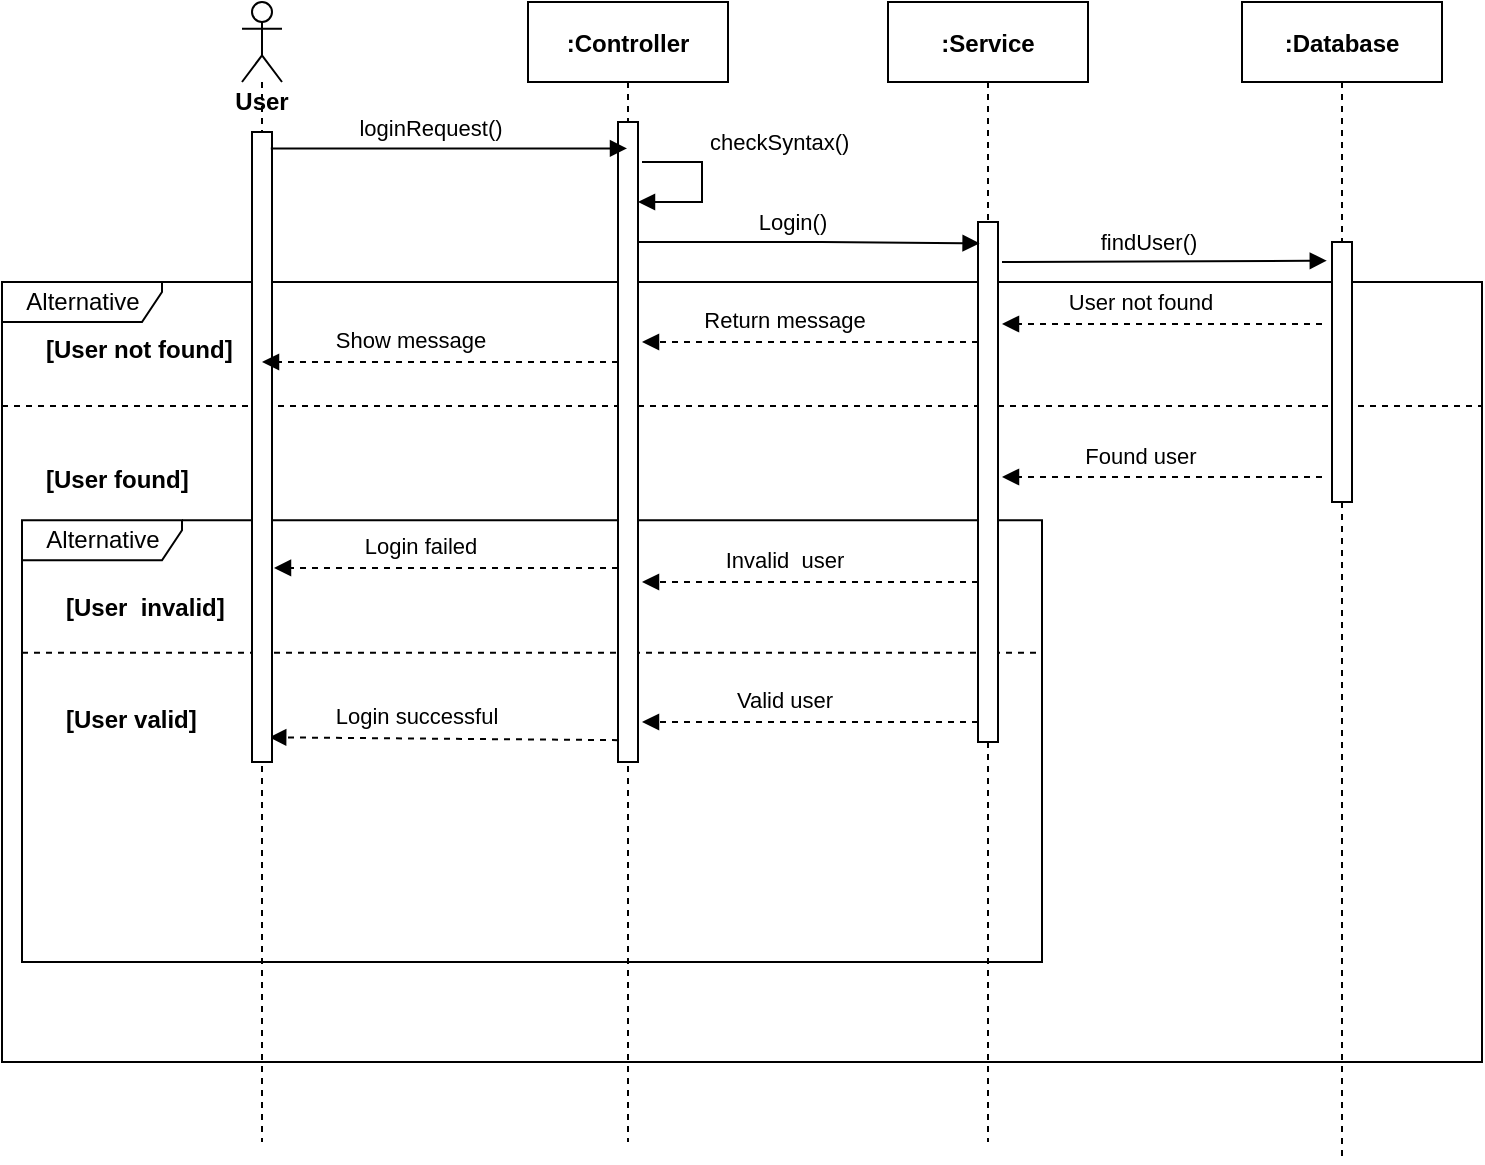 <mxfile version="15.8.3" type="github" pages="3">
  <diagram id="kgpKYQtTHZ0yAKxKKP6v" name="Sequence_Login">
    <mxGraphModel dx="1278" dy="579" grid="1" gridSize="10" guides="1" tooltips="1" connect="1" arrows="1" fold="1" page="1" pageScale="1" pageWidth="850" pageHeight="1100" math="0" shadow="0">
      <root>
        <mxCell id="0" />
        <mxCell id="1" parent="0" />
        <mxCell id="r8ai6DTndL7KyqyqihGj-12" value="Alternative" style="shape=umlFrame;tabWidth=110;tabHeight=30;tabPosition=left;html=1;boundedLbl=1;labelInHeader=1;width=80;height=20;fontStyle=0" vertex="1" parent="1">
          <mxGeometry x="30" y="180" width="740" height="390" as="geometry" />
        </mxCell>
        <mxCell id="r8ai6DTndL7KyqyqihGj-29" value="Alternative" style="shape=umlFrame;tabWidth=110;tabHeight=30;tabPosition=left;html=1;boundedLbl=1;labelInHeader=1;width=80;height=20;fontStyle=0" vertex="1" parent="r8ai6DTndL7KyqyqihGj-12">
          <mxGeometry x="10" y="119.16" width="510" height="220.84" as="geometry" />
        </mxCell>
        <mxCell id="r8ai6DTndL7KyqyqihGj-30" value="[User  invalid]" style="text;fontStyle=1" vertex="1" parent="r8ai6DTndL7KyqyqihGj-29">
          <mxGeometry width="100" height="20" relative="1" as="geometry">
            <mxPoint x="20" y="30" as="offset" />
          </mxGeometry>
        </mxCell>
        <mxCell id="r8ai6DTndL7KyqyqihGj-31" value="[User valid]" style="line;strokeWidth=1;dashed=1;labelPosition=center;verticalLabelPosition=bottom;align=left;verticalAlign=top;spacingLeft=20;spacingTop=15;fontStyle=1" vertex="1" parent="r8ai6DTndL7KyqyqihGj-29">
          <mxGeometry y="61.834" width="510.0" height="8.834" as="geometry" />
        </mxCell>
        <mxCell id="r8ai6DTndL7KyqyqihGj-39" value="" style="html=1;verticalAlign=bottom;labelBackgroundColor=none;endArrow=block;endFill=1;dashed=1;rounded=0;" edge="1" parent="r8ai6DTndL7KyqyqihGj-29">
          <mxGeometry width="160" relative="1" as="geometry">
            <mxPoint x="478" y="30.84" as="sourcePoint" />
            <mxPoint x="310" y="30.84" as="targetPoint" />
          </mxGeometry>
        </mxCell>
        <mxCell id="r8ai6DTndL7KyqyqihGj-40" value="Invalid&amp;nbsp; user" style="edgeLabel;html=1;align=center;verticalAlign=middle;resizable=0;points=[];" vertex="1" connectable="0" parent="r8ai6DTndL7KyqyqihGj-39">
          <mxGeometry x="0.369" y="-1" relative="1" as="geometry">
            <mxPoint x="18" y="-10" as="offset" />
          </mxGeometry>
        </mxCell>
        <mxCell id="r8ai6DTndL7KyqyqihGj-43" value="" style="html=1;verticalAlign=bottom;labelBackgroundColor=none;endArrow=block;endFill=1;dashed=1;rounded=0;" edge="1" parent="r8ai6DTndL7KyqyqihGj-29">
          <mxGeometry width="160" relative="1" as="geometry">
            <mxPoint x="478" y="100.84" as="sourcePoint" />
            <mxPoint x="310" y="100.84" as="targetPoint" />
          </mxGeometry>
        </mxCell>
        <mxCell id="r8ai6DTndL7KyqyqihGj-44" value="Valid user" style="edgeLabel;html=1;align=center;verticalAlign=middle;resizable=0;points=[];" vertex="1" connectable="0" parent="r8ai6DTndL7KyqyqihGj-43">
          <mxGeometry x="0.369" y="-1" relative="1" as="geometry">
            <mxPoint x="18" y="-10" as="offset" />
          </mxGeometry>
        </mxCell>
        <mxCell id="r8ai6DTndL7KyqyqihGj-45" value="" style="html=1;verticalAlign=bottom;labelBackgroundColor=none;endArrow=block;endFill=1;dashed=1;rounded=0;entryX=0.68;entryY=0.645;entryDx=0;entryDy=0;entryPerimeter=0;" edge="1" parent="r8ai6DTndL7KyqyqihGj-29" target="Y55vsEolTB_FinEHaRNf-11">
          <mxGeometry width="160" relative="1" as="geometry">
            <mxPoint x="298" y="109.92" as="sourcePoint" />
            <mxPoint x="130" y="109.92" as="targetPoint" />
          </mxGeometry>
        </mxCell>
        <mxCell id="r8ai6DTndL7KyqyqihGj-46" value="Login successful" style="edgeLabel;html=1;align=center;verticalAlign=middle;resizable=0;points=[];" vertex="1" connectable="0" parent="r8ai6DTndL7KyqyqihGj-45">
          <mxGeometry x="0.369" y="-1" relative="1" as="geometry">
            <mxPoint x="18" y="-10" as="offset" />
          </mxGeometry>
        </mxCell>
        <mxCell id="r8ai6DTndL7KyqyqihGj-13" value="[User not found]" style="text;fontStyle=1" vertex="1" parent="r8ai6DTndL7KyqyqihGj-12">
          <mxGeometry width="100" height="20" relative="1" as="geometry">
            <mxPoint x="20" y="20" as="offset" />
          </mxGeometry>
        </mxCell>
        <mxCell id="r8ai6DTndL7KyqyqihGj-14" value="[User found]" style="line;strokeWidth=1;dashed=1;labelPosition=center;verticalLabelPosition=bottom;align=left;verticalAlign=top;spacingLeft=20;spacingTop=15;fontStyle=1" vertex="1" parent="r8ai6DTndL7KyqyqihGj-12">
          <mxGeometry y="54.162" width="740.0" height="15.6" as="geometry" />
        </mxCell>
        <mxCell id="r8ai6DTndL7KyqyqihGj-25" value="" style="html=1;verticalAlign=bottom;labelBackgroundColor=none;endArrow=block;endFill=1;dashed=1;rounded=0;" edge="1" parent="r8ai6DTndL7KyqyqihGj-12">
          <mxGeometry width="160" relative="1" as="geometry">
            <mxPoint x="660" y="97.5" as="sourcePoint" />
            <mxPoint x="500" y="97.5" as="targetPoint" />
          </mxGeometry>
        </mxCell>
        <mxCell id="r8ai6DTndL7KyqyqihGj-26" value="Found user" style="edgeLabel;html=1;align=center;verticalAlign=middle;resizable=0;points=[];" vertex="1" connectable="0" parent="r8ai6DTndL7KyqyqihGj-25">
          <mxGeometry x="0.369" y="-1" relative="1" as="geometry">
            <mxPoint x="18" y="-10" as="offset" />
          </mxGeometry>
        </mxCell>
        <mxCell id="3nuBFxr9cyL0pnOWT2aG-1" value=":Controller" style="shape=umlLifeline;perimeter=lifelinePerimeter;container=1;collapsible=0;recursiveResize=0;rounded=0;shadow=0;strokeWidth=1;fontStyle=1" parent="1" vertex="1">
          <mxGeometry x="293" y="40" width="100" height="570" as="geometry" />
        </mxCell>
        <mxCell id="3nuBFxr9cyL0pnOWT2aG-4" value="" style="points=[];perimeter=orthogonalPerimeter;rounded=0;shadow=0;strokeWidth=1;" parent="3nuBFxr9cyL0pnOWT2aG-1" vertex="1">
          <mxGeometry x="45" y="60" width="10" height="320" as="geometry" />
        </mxCell>
        <mxCell id="r8ai6DTndL7KyqyqihGj-5" value="checkSyntax()" style="edgeStyle=orthogonalEdgeStyle;html=1;align=left;spacingLeft=2;endArrow=block;rounded=0;" edge="1" target="3nuBFxr9cyL0pnOWT2aG-4" parent="3nuBFxr9cyL0pnOWT2aG-1">
          <mxGeometry x="-0.268" y="10" relative="1" as="geometry">
            <mxPoint x="57" y="80" as="sourcePoint" />
            <Array as="points">
              <mxPoint x="57" y="80" />
              <mxPoint x="87" y="80" />
              <mxPoint x="87" y="100" />
            </Array>
            <mxPoint x="97" y="100" as="targetPoint" />
            <mxPoint x="-10" y="-10" as="offset" />
          </mxGeometry>
        </mxCell>
        <mxCell id="3nuBFxr9cyL0pnOWT2aG-5" value=":Service" style="shape=umlLifeline;perimeter=lifelinePerimeter;container=1;collapsible=0;recursiveResize=0;rounded=0;shadow=0;strokeWidth=1;fontStyle=1" parent="1" vertex="1">
          <mxGeometry x="473" y="40" width="100" height="570" as="geometry" />
        </mxCell>
        <mxCell id="3nuBFxr9cyL0pnOWT2aG-6" value="" style="points=[];perimeter=orthogonalPerimeter;rounded=0;shadow=0;strokeWidth=1;" parent="3nuBFxr9cyL0pnOWT2aG-5" vertex="1">
          <mxGeometry x="45" y="110" width="10" height="260" as="geometry" />
        </mxCell>
        <mxCell id="Y55vsEolTB_FinEHaRNf-3" value=":Database" style="shape=umlLifeline;perimeter=lifelinePerimeter;container=1;collapsible=0;recursiveResize=0;rounded=0;shadow=0;strokeWidth=1;fontStyle=1" parent="1" vertex="1">
          <mxGeometry x="650" y="40" width="100" height="580" as="geometry" />
        </mxCell>
        <mxCell id="Y55vsEolTB_FinEHaRNf-4" value="" style="points=[];perimeter=orthogonalPerimeter;rounded=0;shadow=0;strokeWidth=1;" parent="Y55vsEolTB_FinEHaRNf-3" vertex="1">
          <mxGeometry x="45" y="120" width="10" height="130" as="geometry" />
        </mxCell>
        <mxCell id="Y55vsEolTB_FinEHaRNf-11" value="&lt;b&gt;User&lt;/b&gt;" style="shape=umlLifeline;participant=umlActor;perimeter=lifelinePerimeter;whiteSpace=wrap;html=1;container=1;collapsible=0;recursiveResize=0;verticalAlign=top;spacingTop=36;outlineConnect=0;" parent="1" vertex="1">
          <mxGeometry x="150" y="40" width="20" height="570" as="geometry" />
        </mxCell>
        <mxCell id="r8ai6DTndL7KyqyqihGj-3" value="" style="points=[];perimeter=orthogonalPerimeter;rounded=0;shadow=0;strokeWidth=1;" vertex="1" parent="Y55vsEolTB_FinEHaRNf-11">
          <mxGeometry x="5" y="65" width="10" height="315" as="geometry" />
        </mxCell>
        <mxCell id="r8ai6DTndL7KyqyqihGj-1" value="" style="html=1;verticalAlign=bottom;labelBackgroundColor=none;endArrow=block;endFill=1;rounded=0;exitX=0.94;exitY=0.026;exitDx=0;exitDy=0;exitPerimeter=0;" edge="1" parent="1" source="r8ai6DTndL7KyqyqihGj-3" target="3nuBFxr9cyL0pnOWT2aG-1">
          <mxGeometry width="160" relative="1" as="geometry">
            <mxPoint x="180" y="110" as="sourcePoint" />
            <mxPoint x="600" y="210" as="targetPoint" />
          </mxGeometry>
        </mxCell>
        <mxCell id="r8ai6DTndL7KyqyqihGj-2" value="loginRequest()" style="edgeLabel;html=1;align=center;verticalAlign=middle;resizable=0;points=[];" vertex="1" connectable="0" parent="r8ai6DTndL7KyqyqihGj-1">
          <mxGeometry x="-0.222" y="3" relative="1" as="geometry">
            <mxPoint x="10" y="-7" as="offset" />
          </mxGeometry>
        </mxCell>
        <mxCell id="r8ai6DTndL7KyqyqihGj-6" value="" style="html=1;verticalAlign=bottom;labelBackgroundColor=none;endArrow=block;endFill=1;rounded=0;entryX=0.08;entryY=0.254;entryDx=0;entryDy=0;entryPerimeter=0;" edge="1" parent="1">
          <mxGeometry width="160" relative="1" as="geometry">
            <mxPoint x="348" y="160" as="sourcePoint" />
            <mxPoint x="518.8" y="160.64" as="targetPoint" />
            <Array as="points">
              <mxPoint x="440" y="160" />
            </Array>
          </mxGeometry>
        </mxCell>
        <mxCell id="r8ai6DTndL7KyqyqihGj-7" value="Login()" style="edgeLabel;html=1;align=center;verticalAlign=middle;resizable=0;points=[];" vertex="1" connectable="0" parent="r8ai6DTndL7KyqyqihGj-6">
          <mxGeometry x="-0.222" y="3" relative="1" as="geometry">
            <mxPoint x="10" y="-7" as="offset" />
          </mxGeometry>
        </mxCell>
        <mxCell id="r8ai6DTndL7KyqyqihGj-10" value="" style="html=1;verticalAlign=bottom;labelBackgroundColor=none;endArrow=block;endFill=1;rounded=0;entryX=-0.26;entryY=0.072;entryDx=0;entryDy=0;entryPerimeter=0;" edge="1" parent="1" target="Y55vsEolTB_FinEHaRNf-4">
          <mxGeometry width="160" relative="1" as="geometry">
            <mxPoint x="530" y="170" as="sourcePoint" />
            <mxPoint x="690" y="170" as="targetPoint" />
            <Array as="points" />
          </mxGeometry>
        </mxCell>
        <mxCell id="r8ai6DTndL7KyqyqihGj-11" value="findUser()" style="edgeLabel;html=1;align=center;verticalAlign=middle;resizable=0;points=[];" vertex="1" connectable="0" parent="r8ai6DTndL7KyqyqihGj-10">
          <mxGeometry x="-0.222" y="3" relative="1" as="geometry">
            <mxPoint x="10" y="-7" as="offset" />
          </mxGeometry>
        </mxCell>
        <mxCell id="r8ai6DTndL7KyqyqihGj-19" value="" style="html=1;verticalAlign=bottom;labelBackgroundColor=none;endArrow=block;endFill=1;dashed=1;rounded=0;" edge="1" parent="1">
          <mxGeometry width="160" relative="1" as="geometry">
            <mxPoint x="690" y="201" as="sourcePoint" />
            <mxPoint x="530" y="201" as="targetPoint" />
          </mxGeometry>
        </mxCell>
        <mxCell id="r8ai6DTndL7KyqyqihGj-20" value="User not found" style="edgeLabel;html=1;align=center;verticalAlign=middle;resizable=0;points=[];" vertex="1" connectable="0" parent="r8ai6DTndL7KyqyqihGj-19">
          <mxGeometry x="0.369" y="-1" relative="1" as="geometry">
            <mxPoint x="18" y="-10" as="offset" />
          </mxGeometry>
        </mxCell>
        <mxCell id="r8ai6DTndL7KyqyqihGj-21" value="" style="html=1;verticalAlign=bottom;labelBackgroundColor=none;endArrow=block;endFill=1;dashed=1;rounded=0;" edge="1" parent="1" source="3nuBFxr9cyL0pnOWT2aG-6">
          <mxGeometry width="160" relative="1" as="geometry">
            <mxPoint x="500" y="211" as="sourcePoint" />
            <mxPoint x="350" y="210" as="targetPoint" />
          </mxGeometry>
        </mxCell>
        <mxCell id="r8ai6DTndL7KyqyqihGj-22" value="Return message" style="edgeLabel;html=1;align=center;verticalAlign=middle;resizable=0;points=[];" vertex="1" connectable="0" parent="r8ai6DTndL7KyqyqihGj-21">
          <mxGeometry x="0.369" y="-1" relative="1" as="geometry">
            <mxPoint x="18" y="-10" as="offset" />
          </mxGeometry>
        </mxCell>
        <mxCell id="r8ai6DTndL7KyqyqihGj-23" value="" style="html=1;verticalAlign=bottom;labelBackgroundColor=none;endArrow=block;endFill=1;dashed=1;rounded=0;" edge="1" parent="1" source="3nuBFxr9cyL0pnOWT2aG-4">
          <mxGeometry width="160" relative="1" as="geometry">
            <mxPoint x="320" y="221" as="sourcePoint" />
            <mxPoint x="160" y="220" as="targetPoint" />
            <Array as="points">
              <mxPoint x="260" y="220" />
            </Array>
          </mxGeometry>
        </mxCell>
        <mxCell id="r8ai6DTndL7KyqyqihGj-24" value="Show message" style="edgeLabel;html=1;align=center;verticalAlign=middle;resizable=0;points=[];" vertex="1" connectable="0" parent="r8ai6DTndL7KyqyqihGj-23">
          <mxGeometry x="0.369" y="-1" relative="1" as="geometry">
            <mxPoint x="18" y="-10" as="offset" />
          </mxGeometry>
        </mxCell>
        <mxCell id="r8ai6DTndL7KyqyqihGj-41" value="" style="html=1;verticalAlign=bottom;labelBackgroundColor=none;endArrow=block;endFill=1;dashed=1;rounded=0;entryX=1.1;entryY=0.692;entryDx=0;entryDy=0;entryPerimeter=0;" edge="1" parent="1" source="3nuBFxr9cyL0pnOWT2aG-4" target="r8ai6DTndL7KyqyqihGj-3">
          <mxGeometry width="160" relative="1" as="geometry">
            <mxPoint x="338" y="330" as="sourcePoint" />
            <mxPoint x="170" y="330" as="targetPoint" />
          </mxGeometry>
        </mxCell>
        <mxCell id="r8ai6DTndL7KyqyqihGj-42" value="Login failed" style="edgeLabel;html=1;align=center;verticalAlign=middle;resizable=0;points=[];" vertex="1" connectable="0" parent="r8ai6DTndL7KyqyqihGj-41">
          <mxGeometry x="0.369" y="-1" relative="1" as="geometry">
            <mxPoint x="18" y="-10" as="offset" />
          </mxGeometry>
        </mxCell>
      </root>
    </mxGraphModel>
  </diagram>
  <diagram id="ed-NhCGHqFZ1SgqV4uRb" name="Client_Server_Postgres">
    <mxGraphModel dx="2128" dy="579" grid="1" gridSize="10" guides="1" tooltips="1" connect="1" arrows="1" fold="1" page="1" pageScale="1" pageWidth="850" pageHeight="1100" math="0" shadow="0">
      <root>
        <mxCell id="1MfMEX9GYNMpwurkVAvT-0" />
        <mxCell id="1MfMEX9GYNMpwurkVAvT-1" parent="1MfMEX9GYNMpwurkVAvT-0" />
        <object label="&lt;b&gt;PostgresSQL&lt;/b&gt;" id="1MfMEX9GYNMpwurkVAvT-4">
          <mxCell style="strokeWidth=2;html=1;shape=mxgraph.flowchart.database;whiteSpace=wrap;" vertex="1" parent="1MfMEX9GYNMpwurkVAvT-1">
            <mxGeometry x="910" y="75" width="140" height="200" as="geometry" />
          </mxCell>
        </object>
        <mxCell id="1MfMEX9GYNMpwurkVAvT-8" value="&amp;nbsp;&lt;b&gt;Nodejs Server&lt;/b&gt;" style="shape=umlFrame;whiteSpace=wrap;html=1;width=120;height=30;boundedLbl=1;verticalAlign=middle;align=left;spacingLeft=5;" vertex="1" parent="1MfMEX9GYNMpwurkVAvT-1">
          <mxGeometry x="340" y="75" width="400" height="205" as="geometry" />
        </mxCell>
        <mxCell id="1MfMEX9GYNMpwurkVAvT-10" value="&lt;b&gt;Router&lt;/b&gt;" style="html=1;" vertex="1" parent="1MfMEX9GYNMpwurkVAvT-1">
          <mxGeometry x="450" y="140" width="70" height="100" as="geometry" />
        </mxCell>
        <mxCell id="1MfMEX9GYNMpwurkVAvT-12" value="&lt;b&gt;Controller&lt;/b&gt;" style="html=1;" vertex="1" parent="1MfMEX9GYNMpwurkVAvT-1">
          <mxGeometry x="550" y="140" width="70" height="100" as="geometry" />
        </mxCell>
        <mxCell id="1MfMEX9GYNMpwurkVAvT-13" value="&lt;b&gt;ORM&lt;/b&gt;" style="html=1;" vertex="1" parent="1MfMEX9GYNMpwurkVAvT-1">
          <mxGeometry x="650" y="140" width="70" height="100" as="geometry" />
        </mxCell>
        <mxCell id="1MfMEX9GYNMpwurkVAvT-17" value="" style="html=1;shadow=0;dashed=0;align=center;verticalAlign=middle;shape=mxgraph.arrows2.arrow;dy=0.6;dx=40;notch=0;" vertex="1" parent="1MfMEX9GYNMpwurkVAvT-1">
          <mxGeometry x="740" y="120" width="170" height="40" as="geometry" />
        </mxCell>
        <mxCell id="1MfMEX9GYNMpwurkVAvT-20" value="" style="html=1;shadow=0;dashed=0;align=center;verticalAlign=middle;shape=mxgraph.arrows2.arrow;dy=0.6;dx=40;flipH=1;notch=0;" vertex="1" parent="1MfMEX9GYNMpwurkVAvT-1">
          <mxGeometry x="740" y="200" width="170" height="40" as="geometry" />
        </mxCell>
        <mxCell id="1MfMEX9GYNMpwurkVAvT-22" value="&lt;b&gt;Middleware&lt;/b&gt;" style="html=1;" vertex="1" parent="1MfMEX9GYNMpwurkVAvT-1">
          <mxGeometry x="355" y="140" width="70" height="100" as="geometry" />
        </mxCell>
        <mxCell id="1MfMEX9GYNMpwurkVAvT-26" value="&lt;b&gt;Client&lt;/b&gt;" style="shape=umlFrame;whiteSpace=wrap;html=1;width=120;height=30;boundedLbl=1;verticalAlign=middle;align=left;spacingLeft=5;" vertex="1" parent="1MfMEX9GYNMpwurkVAvT-1">
          <mxGeometry x="-20" y="70" width="200" height="210" as="geometry" />
        </mxCell>
        <mxCell id="1MfMEX9GYNMpwurkVAvT-27" value="Web browser" style="html=1;align=center;verticalAlign=top;rounded=1;absoluteArcSize=1;arcSize=10;dashed=0;" vertex="1" parent="1MfMEX9GYNMpwurkVAvT-1">
          <mxGeometry x="10" y="120" width="140" height="30" as="geometry" />
        </mxCell>
        <mxCell id="1MfMEX9GYNMpwurkVAvT-28" value="Mobile browser" style="html=1;align=center;verticalAlign=top;rounded=1;absoluteArcSize=1;arcSize=10;dashed=0;" vertex="1" parent="1MfMEX9GYNMpwurkVAvT-1">
          <mxGeometry x="10" y="170" width="140" height="30" as="geometry" />
        </mxCell>
        <mxCell id="1MfMEX9GYNMpwurkVAvT-29" value="Application" style="html=1;align=center;verticalAlign=top;rounded=1;absoluteArcSize=1;arcSize=10;dashed=0;" vertex="1" parent="1MfMEX9GYNMpwurkVAvT-1">
          <mxGeometry x="10" y="220" width="140" height="30" as="geometry" />
        </mxCell>
        <mxCell id="1MfMEX9GYNMpwurkVAvT-30" value="HTTP request" style="endArrow=block;endSize=16;endFill=0;html=1;rounded=0;exitX=1.008;exitY=0.351;exitDx=0;exitDy=0;exitPerimeter=0;" edge="1" parent="1MfMEX9GYNMpwurkVAvT-1">
          <mxGeometry x="-0.003" y="14" width="160" relative="1" as="geometry">
            <mxPoint x="182.52" y="143.71" as="sourcePoint" />
            <mxPoint x="338" y="145" as="targetPoint" />
            <mxPoint as="offset" />
          </mxGeometry>
        </mxCell>
        <mxCell id="1MfMEX9GYNMpwurkVAvT-32" value="HTTP response" style="endArrow=block;endSize=16;endFill=0;html=1;rounded=0;entryX=1.008;entryY=0.755;entryDx=0;entryDy=0;entryPerimeter=0;" edge="1" parent="1MfMEX9GYNMpwurkVAvT-1" target="1MfMEX9GYNMpwurkVAvT-26">
          <mxGeometry x="-0.117" y="11" width="160" relative="1" as="geometry">
            <mxPoint x="340" y="229" as="sourcePoint" />
            <mxPoint x="347.8" y="154.7" as="targetPoint" />
            <mxPoint as="offset" />
          </mxGeometry>
        </mxCell>
      </root>
    </mxGraphModel>
  </diagram>
  <diagram id="D2Jnyh172PK4QWvA5VZ5" name="Sequence_ForgotPassword">
    <mxGraphModel dx="2128" dy="579" grid="1" gridSize="10" guides="1" tooltips="1" connect="1" arrows="1" fold="1" page="1" pageScale="1" pageWidth="850" pageHeight="1100" math="0" shadow="0">
      <root>
        <mxCell id="hTDITebdi8VZKOtm0hj7-0" />
        <mxCell id="hTDITebdi8VZKOtm0hj7-1" parent="hTDITebdi8VZKOtm0hj7-0" />
        <mxCell id="kdtmZ4ecT6VhdcJBhnhd-0" value="Alternative" style="shape=umlFrame;tabWidth=110;tabHeight=30;tabPosition=left;html=1;boundedLbl=1;labelInHeader=1;width=80;height=20;fontStyle=0" vertex="1" parent="hTDITebdi8VZKOtm0hj7-1">
          <mxGeometry x="-30" y="150" width="850" height="970" as="geometry" />
        </mxCell>
        <mxCell id="kdtmZ4ecT6VhdcJBhnhd-23" value="Alternative" style="shape=umlFrame;tabWidth=110;tabHeight=30;tabPosition=left;html=1;boundedLbl=1;labelInHeader=1;width=80;height=20;fontStyle=0" vertex="1" parent="kdtmZ4ecT6VhdcJBhnhd-0">
          <mxGeometry x="20" y="80" width="790" height="360" as="geometry" />
        </mxCell>
        <mxCell id="kdtmZ4ecT6VhdcJBhnhd-24" value="[User not found]" style="text;fontStyle=1" vertex="1" parent="kdtmZ4ecT6VhdcJBhnhd-23">
          <mxGeometry width="100" height="20" relative="1" as="geometry">
            <mxPoint x="20" y="30" as="offset" />
          </mxGeometry>
        </mxCell>
        <mxCell id="kdtmZ4ecT6VhdcJBhnhd-25" value="[User found]" style="line;strokeWidth=1;dashed=1;labelPosition=center;verticalLabelPosition=bottom;align=left;verticalAlign=top;spacingLeft=20;spacingTop=15;fontStyle=1" vertex="1" parent="kdtmZ4ecT6VhdcJBhnhd-23">
          <mxGeometry y="50.229" width="790.0" height="14.4" as="geometry" />
        </mxCell>
        <mxCell id="kdtmZ4ecT6VhdcJBhnhd-1" value="[Recover password&#xa;by phone number]" style="text;fontStyle=1" vertex="1" parent="kdtmZ4ecT6VhdcJBhnhd-0">
          <mxGeometry width="100" height="20" relative="1" as="geometry">
            <mxPoint x="20" y="30" as="offset" />
          </mxGeometry>
        </mxCell>
        <mxCell id="kdtmZ4ecT6VhdcJBhnhd-2" value="[Recover password&#xa;by emaiil]" style="line;strokeWidth=1;dashed=1;labelPosition=center;verticalLabelPosition=bottom;align=left;verticalAlign=top;spacingLeft=20;spacingTop=15;fontStyle=1" vertex="1" parent="kdtmZ4ecT6VhdcJBhnhd-0">
          <mxGeometry y="460.002" width="850.0" height="26.4" as="geometry" />
        </mxCell>
        <mxCell id="8IY3kumQUudsY3MC08TT-14" value=":Controller" style="shape=umlLifeline;perimeter=lifelinePerimeter;container=1;collapsible=0;recursiveResize=0;rounded=0;shadow=0;strokeWidth=1;fontStyle=1" vertex="1" parent="hTDITebdi8VZKOtm0hj7-1">
          <mxGeometry x="310" y="40" width="97" height="1100" as="geometry" />
        </mxCell>
        <mxCell id="8IY3kumQUudsY3MC08TT-15" value="" style="points=[];perimeter=orthogonalPerimeter;rounded=0;shadow=0;strokeWidth=1;" vertex="1" parent="8IY3kumQUudsY3MC08TT-14">
          <mxGeometry x="45" y="60" width="10" height="50" as="geometry" />
        </mxCell>
        <mxCell id="pUrRV-KYk3D6kFNX7yST-5" value="" style="points=[];perimeter=orthogonalPerimeter;rounded=0;shadow=0;strokeWidth=1;" vertex="1" parent="8IY3kumQUudsY3MC08TT-14">
          <mxGeometry x="45" y="120" width="10" height="700" as="geometry" />
        </mxCell>
        <mxCell id="FdvN2o42iOKBgNyPMd7W-1" value="Return message" style="html=1;verticalAlign=bottom;endArrow=open;dashed=1;endSize=8;rounded=0;" edge="1" parent="8IY3kumQUudsY3MC08TT-14">
          <mxGeometry relative="1" as="geometry">
            <mxPoint x="222" y="220.2" as="sourcePoint" />
            <mxPoint x="55" y="220.2" as="targetPoint" />
            <Array as="points">
              <mxPoint x="177.5" y="220.2" />
            </Array>
          </mxGeometry>
        </mxCell>
        <mxCell id="FdvN2o42iOKBgNyPMd7W-4" value="sendOTP" style="html=1;verticalAlign=bottom;endArrow=open;dashed=1;endSize=8;rounded=0;" edge="1" parent="8IY3kumQUudsY3MC08TT-14">
          <mxGeometry relative="1" as="geometry">
            <mxPoint x="222" y="280" as="sourcePoint" />
            <mxPoint x="55" y="280" as="targetPoint" />
            <Array as="points">
              <mxPoint x="177.5" y="280" />
            </Array>
          </mxGeometry>
        </mxCell>
        <mxCell id="8IY3kumQUudsY3MC08TT-19" value=":Database" style="shape=umlLifeline;perimeter=lifelinePerimeter;container=1;collapsible=0;recursiveResize=0;rounded=0;shadow=0;strokeWidth=1;fontStyle=1" vertex="1" parent="hTDITebdi8VZKOtm0hj7-1">
          <mxGeometry x="690" y="40" width="100" height="1110" as="geometry" />
        </mxCell>
        <mxCell id="kdtmZ4ecT6VhdcJBhnhd-20" value="" style="points=[];perimeter=orthogonalPerimeter;rounded=0;shadow=0;strokeWidth=1;" vertex="1" parent="8IY3kumQUudsY3MC08TT-19">
          <mxGeometry x="45" y="150" width="10" height="470" as="geometry" />
        </mxCell>
        <mxCell id="kdtmZ4ecT6VhdcJBhnhd-21" value="" style="html=1;verticalAlign=bottom;labelBackgroundColor=none;endArrow=block;endFill=1;rounded=0;entryX=-0.2;entryY=0.053;entryDx=0;entryDy=0;entryPerimeter=0;" edge="1" parent="8IY3kumQUudsY3MC08TT-19" source="kdtmZ4ecT6VhdcJBhnhd-12">
          <mxGeometry width="160" relative="1" as="geometry">
            <mxPoint x="-110" y="160" as="sourcePoint" />
            <mxPoint x="46" y="160" as="targetPoint" />
            <Array as="points">
              <mxPoint x="-90" y="160.99" />
            </Array>
          </mxGeometry>
        </mxCell>
        <mxCell id="kdtmZ4ecT6VhdcJBhnhd-22" value="findUserByPhone()" style="edgeLabel;html=1;align=center;verticalAlign=middle;resizable=0;points=[];" vertex="1" connectable="0" parent="kdtmZ4ecT6VhdcJBhnhd-21">
          <mxGeometry x="-0.222" y="3" relative="1" as="geometry">
            <mxPoint x="10" y="-7" as="offset" />
          </mxGeometry>
        </mxCell>
        <mxCell id="8IY3kumQUudsY3MC08TT-21" value="&lt;b&gt;User&lt;/b&gt;" style="shape=umlLifeline;participant=umlActor;perimeter=lifelinePerimeter;whiteSpace=wrap;html=1;container=1;collapsible=0;recursiveResize=0;verticalAlign=top;spacingTop=36;outlineConnect=0;" vertex="1" parent="hTDITebdi8VZKOtm0hj7-1">
          <mxGeometry x="130" y="40" width="20" height="1100" as="geometry" />
        </mxCell>
        <mxCell id="kdtmZ4ecT6VhdcJBhnhd-9" value="" style="points=[];perimeter=orthogonalPerimeter;rounded=0;shadow=0;strokeWidth=1;" vertex="1" parent="8IY3kumQUudsY3MC08TT-21">
          <mxGeometry x="5" y="90" width="10" height="710" as="geometry" />
        </mxCell>
        <mxCell id="8IY3kumQUudsY3MC08TT-23" value="" style="html=1;verticalAlign=bottom;labelBackgroundColor=none;endArrow=block;endFill=1;rounded=0;entryX=0.1;entryY=0.14;entryDx=0;entryDy=0;entryPerimeter=0;" edge="1" parent="hTDITebdi8VZKOtm0hj7-1" source="8IY3kumQUudsY3MC08TT-21" target="8IY3kumQUudsY3MC08TT-15">
          <mxGeometry width="160" relative="1" as="geometry">
            <mxPoint x="164.4" y="106.95" as="sourcePoint" />
            <mxPoint x="340" y="113" as="targetPoint" />
          </mxGeometry>
        </mxCell>
        <mxCell id="8IY3kumQUudsY3MC08TT-24" value="forgotPasswordRequest()" style="edgeLabel;html=1;align=center;verticalAlign=middle;resizable=0;points=[];" vertex="1" connectable="0" parent="8IY3kumQUudsY3MC08TT-23">
          <mxGeometry x="-0.222" y="3" relative="1" as="geometry">
            <mxPoint x="10" y="-7" as="offset" />
          </mxGeometry>
        </mxCell>
        <mxCell id="pUrRV-KYk3D6kFNX7yST-0" value="Redicrect Forgot Password form" style="html=1;verticalAlign=bottom;endArrow=open;dashed=1;endSize=8;rounded=0;exitX=-0.04;exitY=0.796;exitDx=0;exitDy=0;exitPerimeter=0;" edge="1" parent="hTDITebdi8VZKOtm0hj7-1" source="8IY3kumQUudsY3MC08TT-15" target="kdtmZ4ecT6VhdcJBhnhd-9">
          <mxGeometry relative="1" as="geometry">
            <mxPoint x="330" y="140" as="sourcePoint" />
            <mxPoint x="170" y="140" as="targetPoint" />
            <Array as="points">
              <mxPoint x="290" y="140" />
            </Array>
          </mxGeometry>
        </mxCell>
        <mxCell id="kdtmZ4ecT6VhdcJBhnhd-10" value="" style="html=1;verticalAlign=bottom;labelBackgroundColor=none;endArrow=block;endFill=1;rounded=0;" edge="1" parent="hTDITebdi8VZKOtm0hj7-1" source="pUrRV-KYk3D6kFNX7yST-5" target="kdtmZ4ecT6VhdcJBhnhd-12">
          <mxGeometry width="160" relative="1" as="geometry">
            <mxPoint x="360" y="170" as="sourcePoint" />
            <mxPoint x="510" y="180" as="targetPoint" />
            <Array as="points">
              <mxPoint x="380" y="180" />
            </Array>
          </mxGeometry>
        </mxCell>
        <mxCell id="kdtmZ4ecT6VhdcJBhnhd-11" value="ForgotPassword()" style="edgeLabel;html=1;align=center;verticalAlign=middle;resizable=0;points=[];" vertex="1" connectable="0" parent="kdtmZ4ecT6VhdcJBhnhd-10">
          <mxGeometry x="-0.222" y="3" relative="1" as="geometry">
            <mxPoint x="10" y="-7" as="offset" />
          </mxGeometry>
        </mxCell>
        <mxCell id="FdvN2o42iOKBgNyPMd7W-0" value="User not found" style="html=1;verticalAlign=bottom;endArrow=open;dashed=1;endSize=8;rounded=0;" edge="1" parent="hTDITebdi8VZKOtm0hj7-1" source="kdtmZ4ecT6VhdcJBhnhd-20" target="kdtmZ4ecT6VhdcJBhnhd-12">
          <mxGeometry relative="1" as="geometry">
            <mxPoint x="690" y="250" as="sourcePoint" />
            <mxPoint x="540" y="250" as="targetPoint" />
            <Array as="points">
              <mxPoint x="650.5" y="250.2" />
            </Array>
          </mxGeometry>
        </mxCell>
        <mxCell id="FdvN2o42iOKBgNyPMd7W-7" value="" style="html=1;verticalAlign=bottom;labelBackgroundColor=none;endArrow=block;endFill=1;rounded=0;" edge="1" parent="hTDITebdi8VZKOtm0hj7-1" source="kdtmZ4ecT6VhdcJBhnhd-9" target="pUrRV-KYk3D6kFNX7yST-5">
          <mxGeometry width="160" relative="1" as="geometry">
            <mxPoint x="180" y="370" as="sourcePoint" />
            <mxPoint x="330" y="380" as="targetPoint" />
            <Array as="points">
              <mxPoint x="250" y="360" />
            </Array>
          </mxGeometry>
        </mxCell>
        <mxCell id="FdvN2o42iOKBgNyPMd7W-8" value="provide OTP" style="edgeLabel;html=1;align=center;verticalAlign=middle;resizable=0;points=[];" vertex="1" connectable="0" parent="FdvN2o42iOKBgNyPMd7W-7">
          <mxGeometry x="-0.222" y="3" relative="1" as="geometry">
            <mxPoint x="10" y="-7" as="offset" />
          </mxGeometry>
        </mxCell>
        <mxCell id="FdvN2o42iOKBgNyPMd7W-3" value="User found" style="html=1;verticalAlign=bottom;endArrow=open;dashed=1;endSize=8;rounded=0;" edge="1" parent="hTDITebdi8VZKOtm0hj7-1" source="kdtmZ4ecT6VhdcJBhnhd-20" target="kdtmZ4ecT6VhdcJBhnhd-12">
          <mxGeometry y="10" relative="1" as="geometry">
            <mxPoint x="707" y="310.0" as="sourcePoint" />
            <mxPoint x="540" y="310.0" as="targetPoint" />
            <Array as="points">
              <mxPoint x="662.5" y="310" />
            </Array>
            <mxPoint as="offset" />
          </mxGeometry>
        </mxCell>
        <mxCell id="FdvN2o42iOKBgNyPMd7W-14" value="Redirect to UpdatePasswordForm" style="html=1;verticalAlign=bottom;endArrow=open;dashed=1;endSize=8;rounded=0;" edge="1" parent="hTDITebdi8VZKOtm0hj7-1" source="pUrRV-KYk3D6kFNX7yST-5" target="kdtmZ4ecT6VhdcJBhnhd-9">
          <mxGeometry x="0.012" relative="1" as="geometry">
            <mxPoint x="310" y="430" as="sourcePoint" />
            <mxPoint x="180" y="465.238" as="targetPoint" />
            <Array as="points">
              <mxPoint x="190" y="430" />
            </Array>
            <mxPoint as="offset" />
          </mxGeometry>
        </mxCell>
        <mxCell id="FdvN2o42iOKBgNyPMd7W-5" value="" style="html=1;verticalAlign=bottom;endArrow=open;dashed=1;endSize=8;rounded=0;" edge="1" parent="hTDITebdi8VZKOtm0hj7-1" source="pUrRV-KYk3D6kFNX7yST-5" target="kdtmZ4ecT6VhdcJBhnhd-9">
          <mxGeometry relative="1" as="geometry">
            <mxPoint x="320" y="330" as="sourcePoint" />
            <mxPoint x="180" y="360" as="targetPoint" />
            <Array as="points">
              <mxPoint x="260" y="330" />
            </Array>
          </mxGeometry>
        </mxCell>
        <mxCell id="FdvN2o42iOKBgNyPMd7W-6" value="redirect OTP confirm form" style="edgeLabel;html=1;align=center;verticalAlign=middle;resizable=0;points=[];" vertex="1" connectable="0" parent="FdvN2o42iOKBgNyPMd7W-5">
          <mxGeometry x="0.334" y="2" relative="1" as="geometry">
            <mxPoint x="14" y="-16" as="offset" />
          </mxGeometry>
        </mxCell>
        <mxCell id="FdvN2o42iOKBgNyPMd7W-9" value="" style="html=1;verticalAlign=bottom;labelBackgroundColor=none;endArrow=block;endFill=1;rounded=0;" edge="1" parent="hTDITebdi8VZKOtm0hj7-1" source="pUrRV-KYk3D6kFNX7yST-5" target="kdtmZ4ecT6VhdcJBhnhd-12">
          <mxGeometry width="160" relative="1" as="geometry">
            <mxPoint x="350" y="415.714" as="sourcePoint" />
            <mxPoint x="510" y="415.714" as="targetPoint" />
            <Array as="points">
              <mxPoint x="450" y="380" />
            </Array>
          </mxGeometry>
        </mxCell>
        <mxCell id="FdvN2o42iOKBgNyPMd7W-10" value="checkValidOTP()" style="edgeLabel;html=1;align=center;verticalAlign=middle;resizable=0;points=[];" vertex="1" connectable="0" parent="FdvN2o42iOKBgNyPMd7W-9">
          <mxGeometry x="-0.222" y="3" relative="1" as="geometry">
            <mxPoint x="10" y="-7" as="offset" />
          </mxGeometry>
        </mxCell>
        <mxCell id="FdvN2o42iOKBgNyPMd7W-18" value="" style="html=1;verticalAlign=bottom;labelBackgroundColor=none;endArrow=block;endFill=1;rounded=0;" edge="1" parent="hTDITebdi8VZKOtm0hj7-1" source="kdtmZ4ecT6VhdcJBhnhd-9" target="pUrRV-KYk3D6kFNX7yST-5">
          <mxGeometry width="160" relative="1" as="geometry">
            <mxPoint x="180" y="450" as="sourcePoint" />
            <mxPoint x="330" y="450" as="targetPoint" />
            <Array as="points">
              <mxPoint x="230" y="460" />
              <mxPoint x="280" y="460" />
            </Array>
          </mxGeometry>
        </mxCell>
        <mxCell id="FdvN2o42iOKBgNyPMd7W-19" value="fill new password" style="edgeLabel;html=1;align=center;verticalAlign=middle;resizable=0;points=[];" vertex="1" connectable="0" parent="FdvN2o42iOKBgNyPMd7W-18">
          <mxGeometry x="-0.222" y="3" relative="1" as="geometry">
            <mxPoint x="10" y="-7" as="offset" />
          </mxGeometry>
        </mxCell>
        <mxCell id="FdvN2o42iOKBgNyPMd7W-2" value="Show message" style="html=1;verticalAlign=bottom;endArrow=open;dashed=1;endSize=8;rounded=0;" edge="1" parent="hTDITebdi8VZKOtm0hj7-1" source="pUrRV-KYk3D6kFNX7yST-5" target="kdtmZ4ecT6VhdcJBhnhd-9">
          <mxGeometry relative="1" as="geometry">
            <mxPoint x="330" y="270" as="sourcePoint" />
            <mxPoint x="180" y="311.231" as="targetPoint" />
            <Array as="points">
              <mxPoint x="320" y="270" />
              <mxPoint x="300" y="270" />
            </Array>
          </mxGeometry>
        </mxCell>
        <mxCell id="FdvN2o42iOKBgNyPMd7W-22" value="" style="html=1;verticalAlign=bottom;labelBackgroundColor=none;endArrow=block;endFill=1;rounded=0;" edge="1" parent="hTDITebdi8VZKOtm0hj7-1" source="pUrRV-KYk3D6kFNX7yST-5" target="kdtmZ4ecT6VhdcJBhnhd-12">
          <mxGeometry width="160" relative="1" as="geometry">
            <mxPoint x="370" y="627" as="sourcePoint" />
            <mxPoint x="500" y="480" as="targetPoint" />
            <Array as="points">
              <mxPoint x="370" y="470" />
              <mxPoint x="420" y="470" />
              <mxPoint x="490" y="470" />
            </Array>
          </mxGeometry>
        </mxCell>
        <mxCell id="FdvN2o42iOKBgNyPMd7W-23" value="updatePassword()" style="edgeLabel;html=1;align=center;verticalAlign=middle;resizable=0;points=[];" vertex="1" connectable="0" parent="FdvN2o42iOKBgNyPMd7W-22">
          <mxGeometry x="-0.222" y="3" relative="1" as="geometry">
            <mxPoint x="10" y="-7" as="offset" />
          </mxGeometry>
        </mxCell>
        <mxCell id="FdvN2o42iOKBgNyPMd7W-17" value="return success token" style="html=1;verticalAlign=bottom;endArrow=open;dashed=1;endSize=8;rounded=0;" edge="1" parent="hTDITebdi8VZKOtm0hj7-1" source="kdtmZ4ecT6VhdcJBhnhd-12" target="pUrRV-KYk3D6kFNX7yST-5">
          <mxGeometry relative="1" as="geometry">
            <mxPoint x="508.498" y="410.002" as="sourcePoint" />
            <mxPoint x="370" y="410" as="targetPoint" />
            <Array as="points">
              <mxPoint x="465.731" y="410.002" />
            </Array>
          </mxGeometry>
        </mxCell>
        <mxCell id="FdvN2o42iOKBgNyPMd7W-28" value="update success" style="html=1;verticalAlign=bottom;endArrow=open;dashed=1;endSize=8;rounded=0;" edge="1" parent="hTDITebdi8VZKOtm0hj7-1" source="kdtmZ4ecT6VhdcJBhnhd-20" target="kdtmZ4ecT6VhdcJBhnhd-12">
          <mxGeometry relative="1" as="geometry">
            <mxPoint x="680" y="510" as="sourcePoint" />
            <mxPoint x="550" y="510" as="targetPoint" />
            <Array as="points">
              <mxPoint x="647.731" y="510.002" />
            </Array>
          </mxGeometry>
        </mxCell>
        <mxCell id="FdvN2o42iOKBgNyPMd7W-29" value="return message" style="html=1;verticalAlign=bottom;endArrow=open;dashed=1;endSize=8;rounded=0;" edge="1" parent="hTDITebdi8VZKOtm0hj7-1" source="kdtmZ4ecT6VhdcJBhnhd-12" target="pUrRV-KYk3D6kFNX7yST-5">
          <mxGeometry relative="1" as="geometry">
            <mxPoint x="500" y="520" as="sourcePoint" />
            <mxPoint x="360" y="520" as="targetPoint" />
            <Array as="points">
              <mxPoint x="462.731" y="520.002" />
            </Array>
          </mxGeometry>
        </mxCell>
        <mxCell id="FdvN2o42iOKBgNyPMd7W-30" value="Update password successful" style="html=1;verticalAlign=bottom;endArrow=open;dashed=1;endSize=8;rounded=0;" edge="1" parent="hTDITebdi8VZKOtm0hj7-1" source="pUrRV-KYk3D6kFNX7yST-5" target="kdtmZ4ecT6VhdcJBhnhd-9">
          <mxGeometry relative="1" as="geometry">
            <mxPoint x="337" y="481.165" as="sourcePoint" />
            <mxPoint x="180" y="481.163" as="targetPoint" />
            <Array as="points">
              <mxPoint x="310" y="550" />
              <mxPoint x="285" y="550" />
            </Array>
          </mxGeometry>
        </mxCell>
        <mxCell id="FdvN2o42iOKBgNyPMd7W-31" value="" style="html=1;verticalAlign=bottom;labelBackgroundColor=none;endArrow=block;endFill=1;rounded=0;" edge="1" parent="hTDITebdi8VZKOtm0hj7-1">
          <mxGeometry width="160" relative="1" as="geometry">
            <mxPoint x="150" y="170" as="sourcePoint" />
            <mxPoint x="350" y="170" as="targetPoint" />
          </mxGeometry>
        </mxCell>
        <mxCell id="FdvN2o42iOKBgNyPMd7W-32" value="provide phone number" style="edgeLabel;html=1;align=center;verticalAlign=middle;resizable=0;points=[];" vertex="1" connectable="0" parent="FdvN2o42iOKBgNyPMd7W-31">
          <mxGeometry x="-0.222" y="3" relative="1" as="geometry">
            <mxPoint x="10" y="-7" as="offset" />
          </mxGeometry>
        </mxCell>
        <mxCell id="8IY3kumQUudsY3MC08TT-17" value=":Service" style="shape=umlLifeline;perimeter=lifelinePerimeter;container=1;collapsible=0;recursiveResize=0;rounded=0;shadow=0;strokeWidth=1;fontStyle=1" vertex="1" parent="hTDITebdi8VZKOtm0hj7-1">
          <mxGeometry x="500" y="40" width="100" height="1100" as="geometry" />
        </mxCell>
        <mxCell id="kdtmZ4ecT6VhdcJBhnhd-12" value="" style="points=[];perimeter=orthogonalPerimeter;rounded=0;shadow=0;strokeWidth=1;" vertex="1" parent="8IY3kumQUudsY3MC08TT-17">
          <mxGeometry x="45" y="130" width="10" height="680" as="geometry" />
        </mxCell>
        <mxCell id="FdvN2o42iOKBgNyPMd7W-26" value="" style="html=1;verticalAlign=bottom;labelBackgroundColor=none;endArrow=block;endFill=1;rounded=0;" edge="1" parent="hTDITebdi8VZKOtm0hj7-1" target="kdtmZ4ecT6VhdcJBhnhd-20">
          <mxGeometry width="160" relative="1" as="geometry">
            <mxPoint x="570" y="480" as="sourcePoint" />
            <mxPoint x="695" y="490" as="targetPoint" />
            <Array as="points">
              <mxPoint x="560" y="480" />
              <mxPoint x="570" y="480" />
              <mxPoint x="640" y="480" />
            </Array>
          </mxGeometry>
        </mxCell>
        <mxCell id="FdvN2o42iOKBgNyPMd7W-27" value="updatePassword()" style="edgeLabel;html=1;align=center;verticalAlign=middle;resizable=0;points=[];" vertex="1" connectable="0" parent="FdvN2o42iOKBgNyPMd7W-26">
          <mxGeometry x="-0.222" y="3" relative="1" as="geometry">
            <mxPoint x="10" y="-7" as="offset" />
          </mxGeometry>
        </mxCell>
      </root>
    </mxGraphModel>
  </diagram>
</mxfile>
